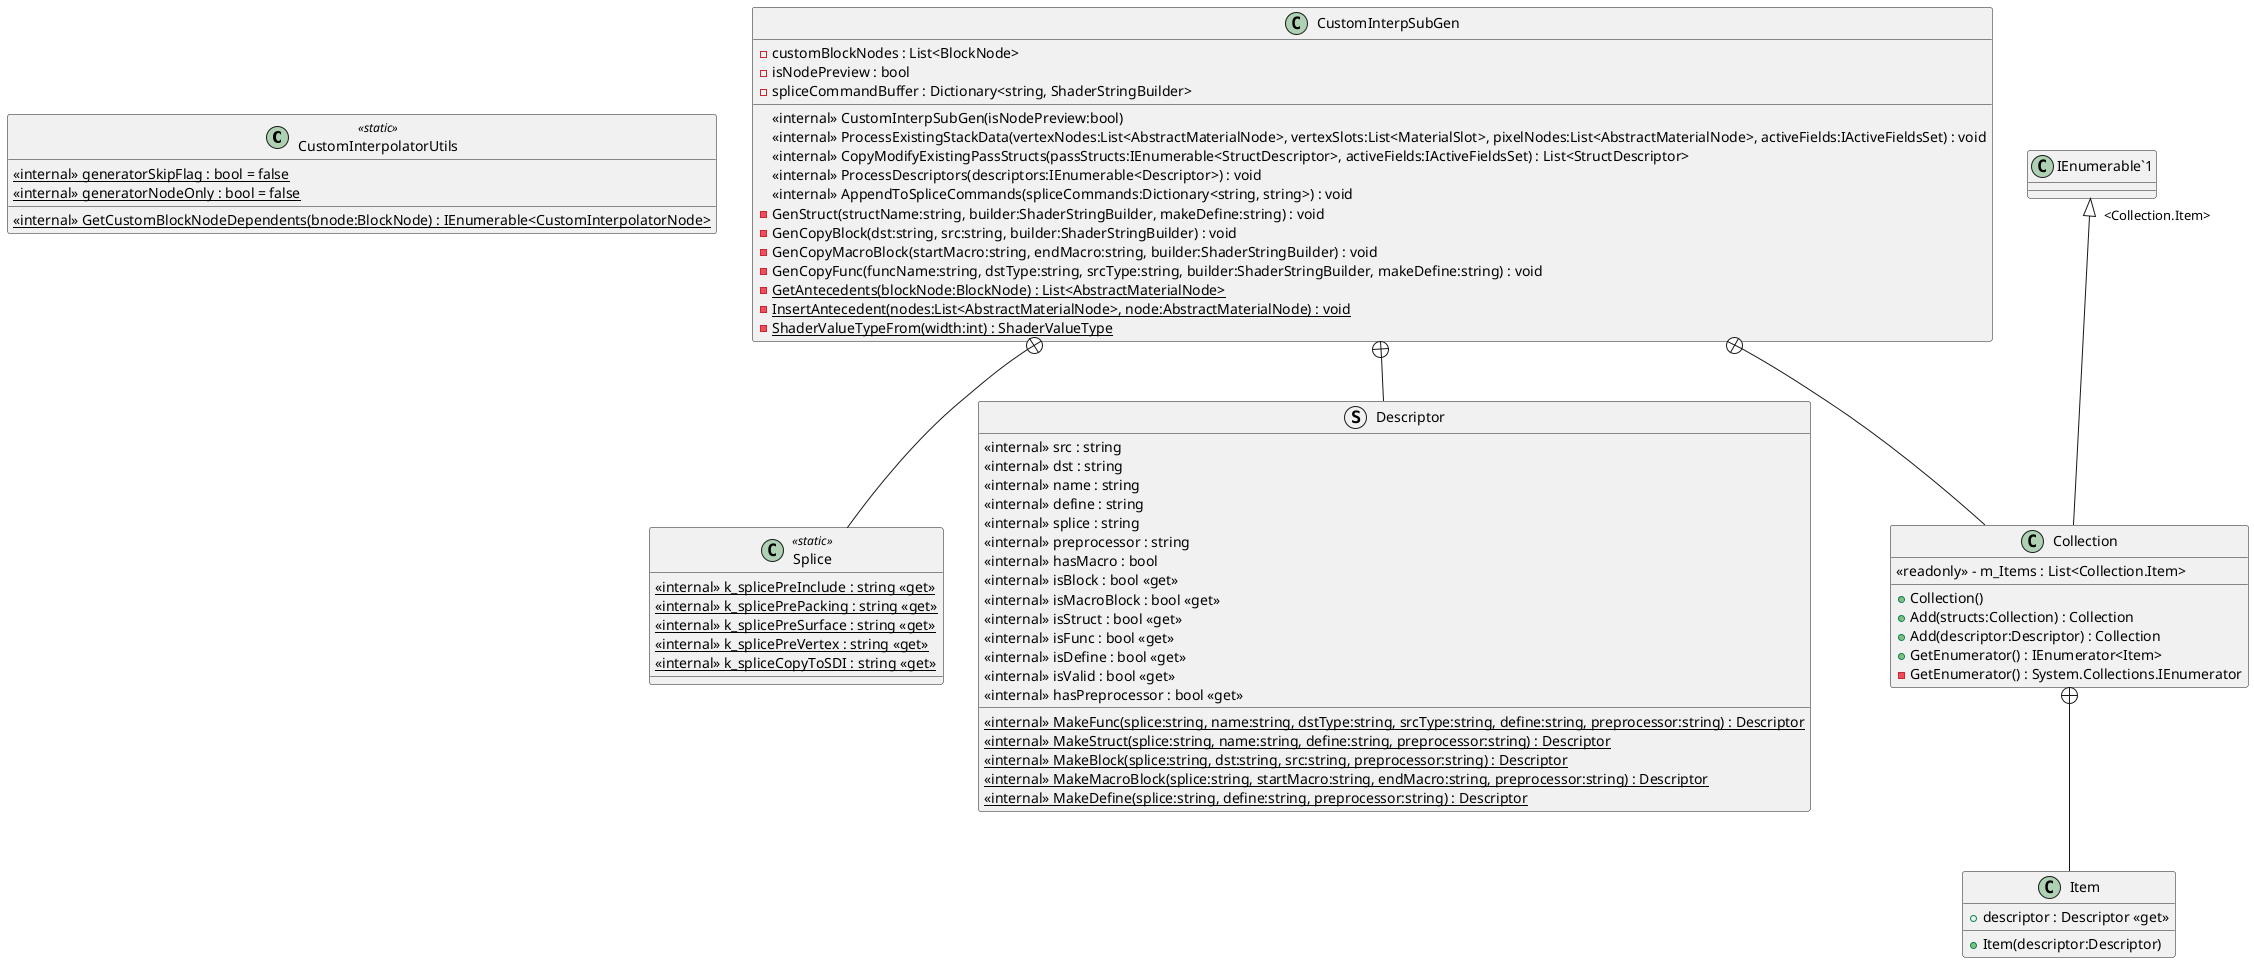 @startuml
class CustomInterpolatorUtils <<static>> {
    <<internal>> {static} generatorSkipFlag : bool = false
    <<internal>> {static} generatorNodeOnly : bool = false
    <<internal>> {static} GetCustomBlockNodeDependents(bnode:BlockNode) : IEnumerable<CustomInterpolatorNode>
}
class CustomInterpSubGen {
    - customBlockNodes : List<BlockNode>
    - isNodePreview : bool
    - spliceCommandBuffer : Dictionary<string, ShaderStringBuilder>
    <<internal>> CustomInterpSubGen(isNodePreview:bool)
    <<internal>> ProcessExistingStackData(vertexNodes:List<AbstractMaterialNode>, vertexSlots:List<MaterialSlot>, pixelNodes:List<AbstractMaterialNode>, activeFields:IActiveFieldsSet) : void
    <<internal>> CopyModifyExistingPassStructs(passStructs:IEnumerable<StructDescriptor>, activeFields:IActiveFieldsSet) : List<StructDescriptor>
    <<internal>> ProcessDescriptors(descriptors:IEnumerable<Descriptor>) : void
    <<internal>> AppendToSpliceCommands(spliceCommands:Dictionary<string, string>) : void
    - GenStruct(structName:string, builder:ShaderStringBuilder, makeDefine:string) : void
    - GenCopyBlock(dst:string, src:string, builder:ShaderStringBuilder) : void
    - GenCopyMacroBlock(startMacro:string, endMacro:string, builder:ShaderStringBuilder) : void
    - GenCopyFunc(funcName:string, dstType:string, srcType:string, builder:ShaderStringBuilder, makeDefine:string) : void
    - {static} GetAntecedents(blockNode:BlockNode) : List<AbstractMaterialNode>
    - {static} InsertAntecedent(nodes:List<AbstractMaterialNode>, node:AbstractMaterialNode) : void
    - {static} ShaderValueTypeFrom(width:int) : ShaderValueType
}
class Splice <<static>> {
    <<internal>> {static} k_splicePreInclude : string <<get>>
    <<internal>> {static} k_splicePrePacking : string <<get>>
    <<internal>> {static} k_splicePreSurface : string <<get>>
    <<internal>> {static} k_splicePreVertex : string <<get>>
    <<internal>> {static} k_spliceCopyToSDI : string <<get>>
}
struct Descriptor {
    <<internal>> src : string
    <<internal>> dst : string
    <<internal>> name : string
    <<internal>> define : string
    <<internal>> splice : string
    <<internal>> preprocessor : string
    <<internal>> hasMacro : bool
    <<internal>> isBlock : bool <<get>>
    <<internal>> isMacroBlock : bool <<get>>
    <<internal>> isStruct : bool <<get>>
    <<internal>> isFunc : bool <<get>>
    <<internal>> isDefine : bool <<get>>
    <<internal>> isValid : bool <<get>>
    <<internal>> hasPreprocessor : bool <<get>>
    <<internal>> {static} MakeFunc(splice:string, name:string, dstType:string, srcType:string, define:string, preprocessor:string) : Descriptor
    <<internal>> {static} MakeStruct(splice:string, name:string, define:string, preprocessor:string) : Descriptor
    <<internal>> {static} MakeBlock(splice:string, dst:string, src:string, preprocessor:string) : Descriptor
    <<internal>> {static} MakeMacroBlock(splice:string, startMacro:string, endMacro:string, preprocessor:string) : Descriptor
    <<internal>> {static} MakeDefine(splice:string, define:string, preprocessor:string) : Descriptor
}
class Collection {
    <<readonly>> - m_Items : List<Collection.Item>
    + Collection()
    + Add(structs:Collection) : Collection
    + Add(descriptor:Descriptor) : Collection
    + GetEnumerator() : IEnumerator<Item>
    - GetEnumerator() : System.Collections.IEnumerator
}
class Item {
    + descriptor : Descriptor <<get>>
    + Item(descriptor:Descriptor)
}
CustomInterpSubGen +-- Splice
CustomInterpSubGen +-- Descriptor
CustomInterpSubGen +-- Collection
"IEnumerable`1" "<Collection.Item>" <|-- Collection
Collection +-- Item
@enduml
